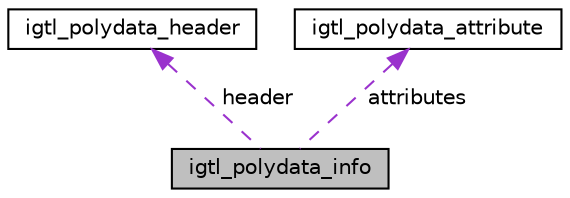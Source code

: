 digraph "igtl_polydata_info"
{
  edge [fontname="Helvetica",fontsize="10",labelfontname="Helvetica",labelfontsize="10"];
  node [fontname="Helvetica",fontsize="10",shape=record];
  Node1 [label="igtl_polydata_info",height=0.2,width=0.4,color="black", fillcolor="grey75", style="filled", fontcolor="black"];
  Node2 -> Node1 [dir="back",color="darkorchid3",fontsize="10",style="dashed",label=" header" ,fontname="Helvetica"];
  Node2 [label="igtl_polydata_header",height=0.2,width=0.4,color="black", fillcolor="white", style="filled",URL="$structigtl__polydata__header.html"];
  Node3 -> Node1 [dir="back",color="darkorchid3",fontsize="10",style="dashed",label=" attributes" ,fontname="Helvetica"];
  Node3 [label="igtl_polydata_attribute",height=0.2,width=0.4,color="black", fillcolor="white", style="filled",URL="$structigtl__polydata__attribute.html"];
}
